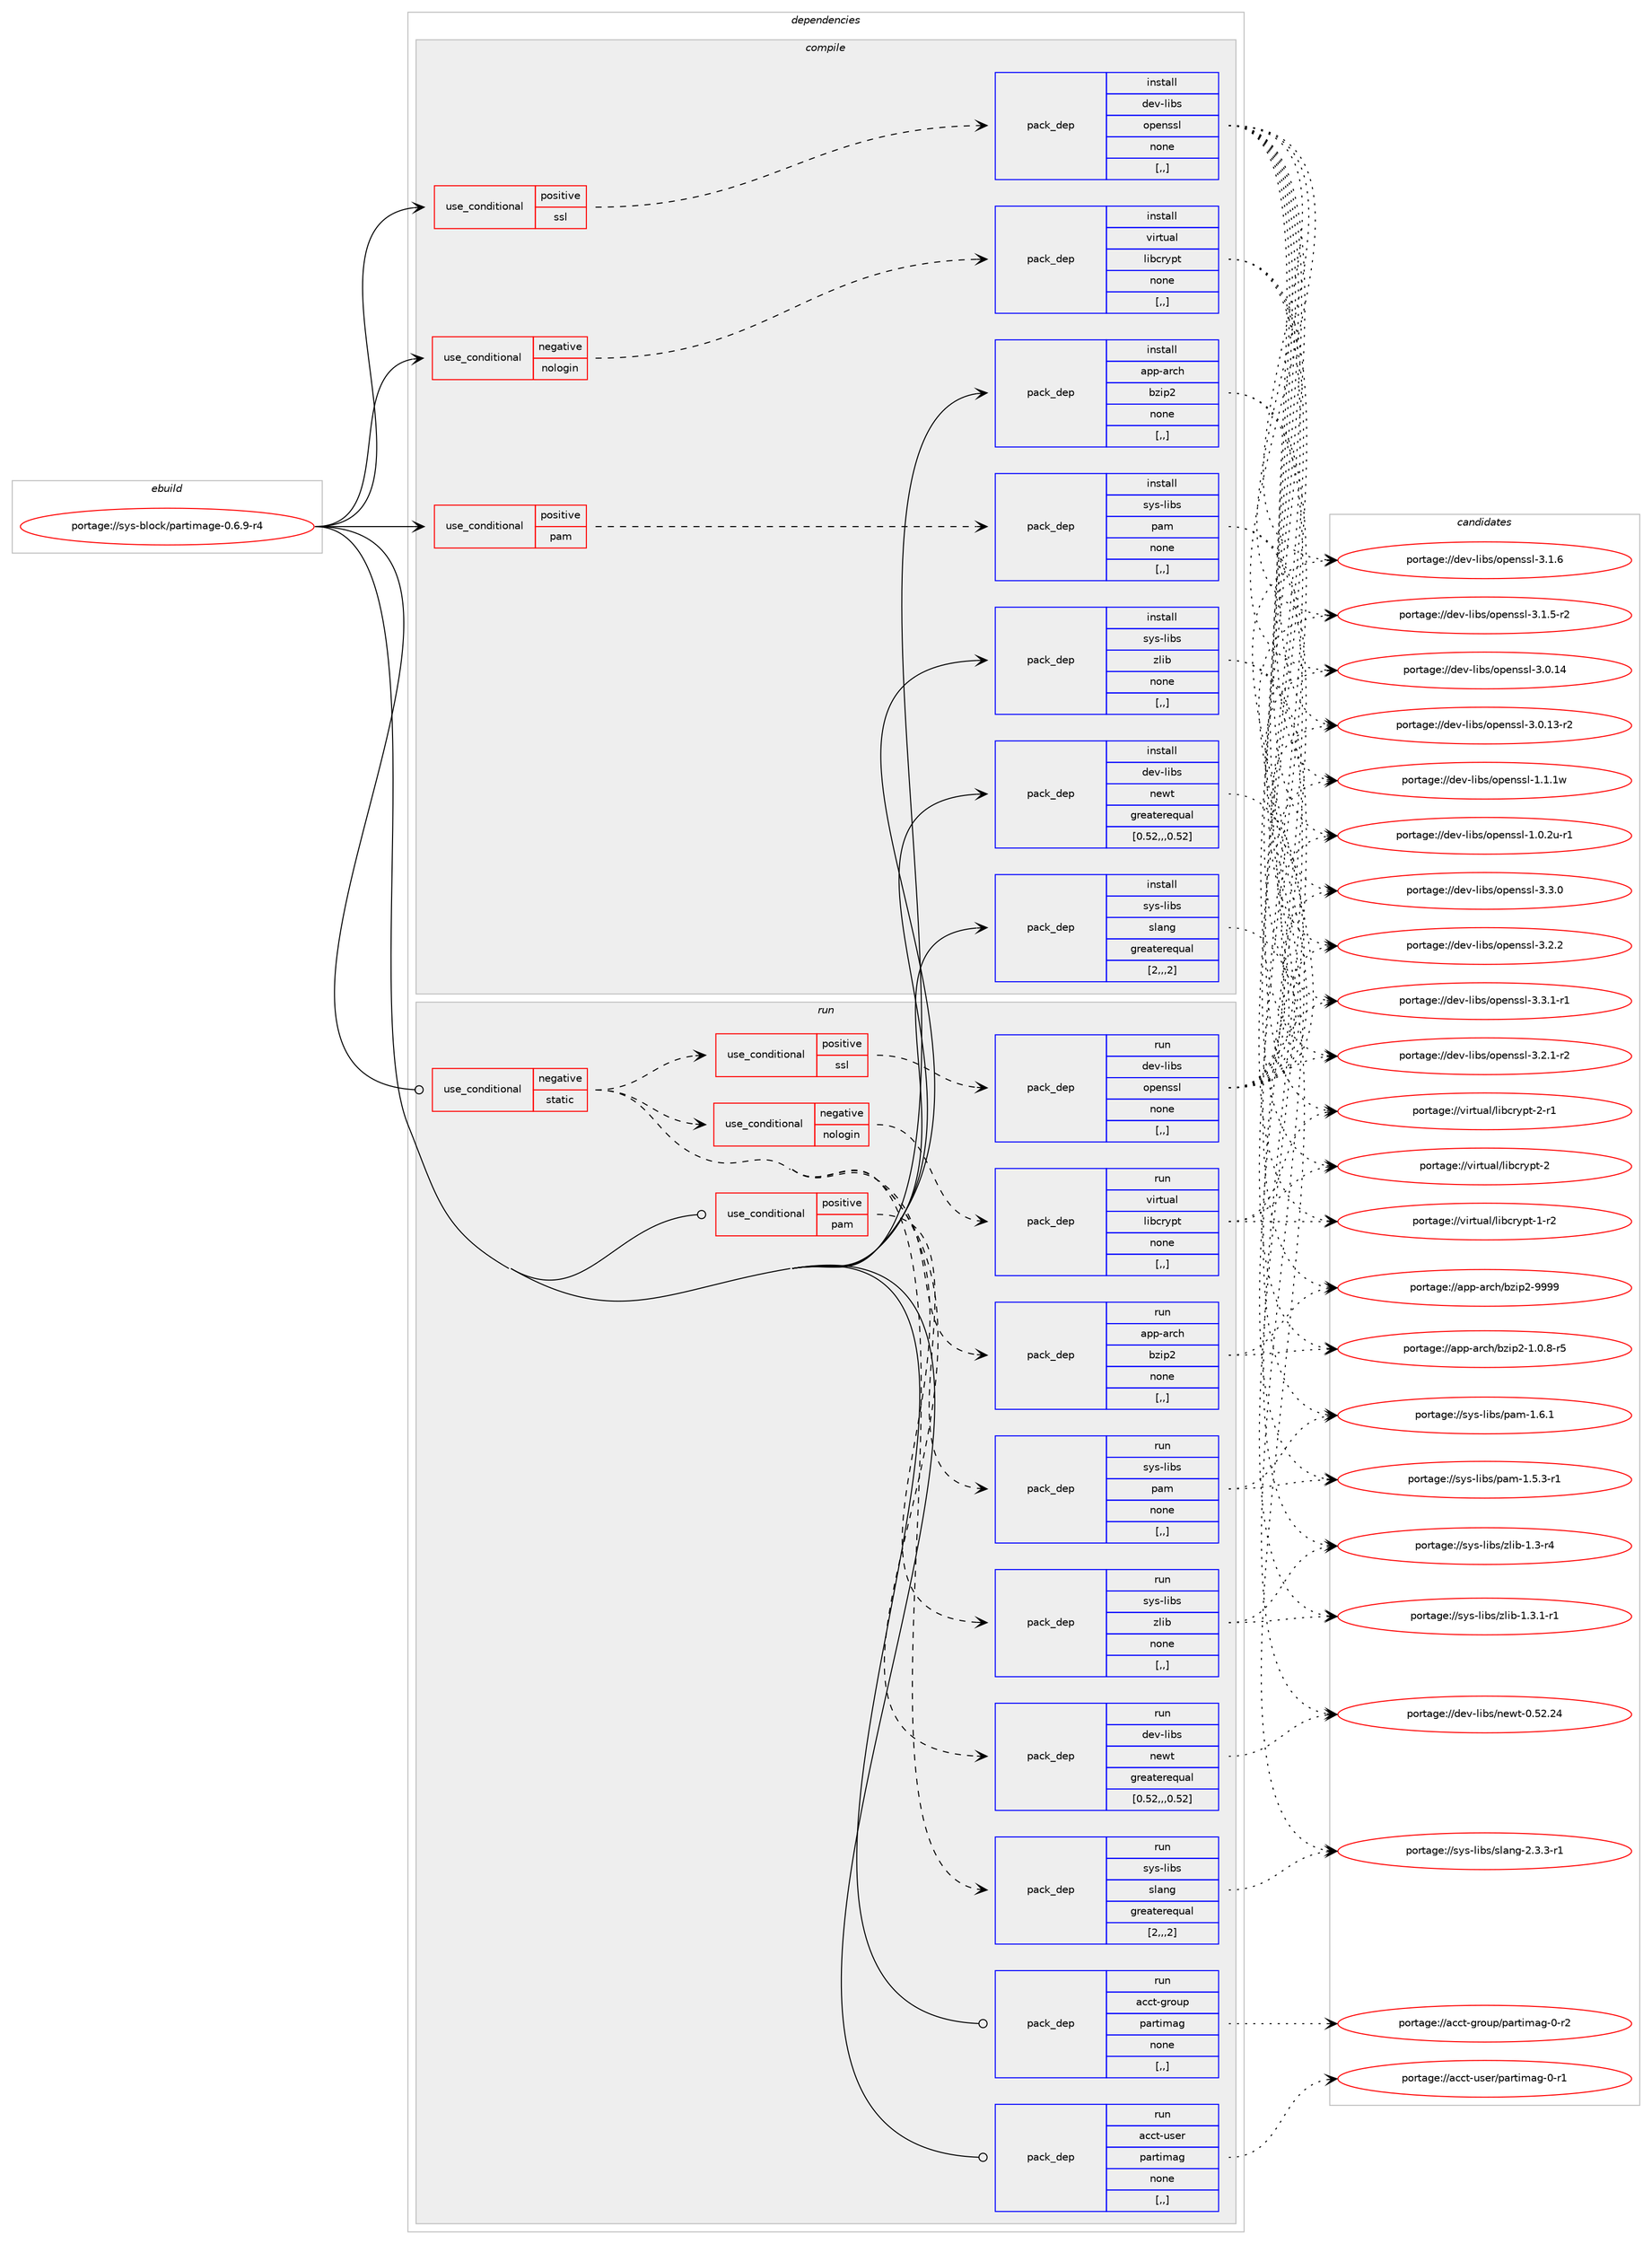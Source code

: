 digraph prolog {

# *************
# Graph options
# *************

newrank=true;
concentrate=true;
compound=true;
graph [rankdir=LR,fontname=Helvetica,fontsize=10,ranksep=1.5];#, ranksep=2.5, nodesep=0.2];
edge  [arrowhead=vee];
node  [fontname=Helvetica,fontsize=10];

# **********
# The ebuild
# **********

subgraph cluster_leftcol {
color=gray;
label=<<i>ebuild</i>>;
id [label="portage://sys-block/partimage-0.6.9-r4", color=red, width=4, href="../sys-block/partimage-0.6.9-r4.svg"];
}

# ****************
# The dependencies
# ****************

subgraph cluster_midcol {
color=gray;
label=<<i>dependencies</i>>;
subgraph cluster_compile {
fillcolor="#eeeeee";
style=filled;
label=<<i>compile</i>>;
subgraph cond113726 {
dependency428346 [label=<<TABLE BORDER="0" CELLBORDER="1" CELLSPACING="0" CELLPADDING="4"><TR><TD ROWSPAN="3" CELLPADDING="10">use_conditional</TD></TR><TR><TD>negative</TD></TR><TR><TD>nologin</TD></TR></TABLE>>, shape=none, color=red];
subgraph pack311684 {
dependency428347 [label=<<TABLE BORDER="0" CELLBORDER="1" CELLSPACING="0" CELLPADDING="4" WIDTH="220"><TR><TD ROWSPAN="6" CELLPADDING="30">pack_dep</TD></TR><TR><TD WIDTH="110">install</TD></TR><TR><TD>virtual</TD></TR><TR><TD>libcrypt</TD></TR><TR><TD>none</TD></TR><TR><TD>[,,]</TD></TR></TABLE>>, shape=none, color=blue];
}
dependency428346:e -> dependency428347:w [weight=20,style="dashed",arrowhead="vee"];
}
id:e -> dependency428346:w [weight=20,style="solid",arrowhead="vee"];
subgraph cond113727 {
dependency428348 [label=<<TABLE BORDER="0" CELLBORDER="1" CELLSPACING="0" CELLPADDING="4"><TR><TD ROWSPAN="3" CELLPADDING="10">use_conditional</TD></TR><TR><TD>positive</TD></TR><TR><TD>pam</TD></TR></TABLE>>, shape=none, color=red];
subgraph pack311685 {
dependency428349 [label=<<TABLE BORDER="0" CELLBORDER="1" CELLSPACING="0" CELLPADDING="4" WIDTH="220"><TR><TD ROWSPAN="6" CELLPADDING="30">pack_dep</TD></TR><TR><TD WIDTH="110">install</TD></TR><TR><TD>sys-libs</TD></TR><TR><TD>pam</TD></TR><TR><TD>none</TD></TR><TR><TD>[,,]</TD></TR></TABLE>>, shape=none, color=blue];
}
dependency428348:e -> dependency428349:w [weight=20,style="dashed",arrowhead="vee"];
}
id:e -> dependency428348:w [weight=20,style="solid",arrowhead="vee"];
subgraph cond113728 {
dependency428350 [label=<<TABLE BORDER="0" CELLBORDER="1" CELLSPACING="0" CELLPADDING="4"><TR><TD ROWSPAN="3" CELLPADDING="10">use_conditional</TD></TR><TR><TD>positive</TD></TR><TR><TD>ssl</TD></TR></TABLE>>, shape=none, color=red];
subgraph pack311686 {
dependency428351 [label=<<TABLE BORDER="0" CELLBORDER="1" CELLSPACING="0" CELLPADDING="4" WIDTH="220"><TR><TD ROWSPAN="6" CELLPADDING="30">pack_dep</TD></TR><TR><TD WIDTH="110">install</TD></TR><TR><TD>dev-libs</TD></TR><TR><TD>openssl</TD></TR><TR><TD>none</TD></TR><TR><TD>[,,]</TD></TR></TABLE>>, shape=none, color=blue];
}
dependency428350:e -> dependency428351:w [weight=20,style="dashed",arrowhead="vee"];
}
id:e -> dependency428350:w [weight=20,style="solid",arrowhead="vee"];
subgraph pack311687 {
dependency428352 [label=<<TABLE BORDER="0" CELLBORDER="1" CELLSPACING="0" CELLPADDING="4" WIDTH="220"><TR><TD ROWSPAN="6" CELLPADDING="30">pack_dep</TD></TR><TR><TD WIDTH="110">install</TD></TR><TR><TD>app-arch</TD></TR><TR><TD>bzip2</TD></TR><TR><TD>none</TD></TR><TR><TD>[,,]</TD></TR></TABLE>>, shape=none, color=blue];
}
id:e -> dependency428352:w [weight=20,style="solid",arrowhead="vee"];
subgraph pack311688 {
dependency428353 [label=<<TABLE BORDER="0" CELLBORDER="1" CELLSPACING="0" CELLPADDING="4" WIDTH="220"><TR><TD ROWSPAN="6" CELLPADDING="30">pack_dep</TD></TR><TR><TD WIDTH="110">install</TD></TR><TR><TD>dev-libs</TD></TR><TR><TD>newt</TD></TR><TR><TD>greaterequal</TD></TR><TR><TD>[0.52,,,0.52]</TD></TR></TABLE>>, shape=none, color=blue];
}
id:e -> dependency428353:w [weight=20,style="solid",arrowhead="vee"];
subgraph pack311689 {
dependency428354 [label=<<TABLE BORDER="0" CELLBORDER="1" CELLSPACING="0" CELLPADDING="4" WIDTH="220"><TR><TD ROWSPAN="6" CELLPADDING="30">pack_dep</TD></TR><TR><TD WIDTH="110">install</TD></TR><TR><TD>sys-libs</TD></TR><TR><TD>slang</TD></TR><TR><TD>greaterequal</TD></TR><TR><TD>[2,,,2]</TD></TR></TABLE>>, shape=none, color=blue];
}
id:e -> dependency428354:w [weight=20,style="solid",arrowhead="vee"];
subgraph pack311690 {
dependency428355 [label=<<TABLE BORDER="0" CELLBORDER="1" CELLSPACING="0" CELLPADDING="4" WIDTH="220"><TR><TD ROWSPAN="6" CELLPADDING="30">pack_dep</TD></TR><TR><TD WIDTH="110">install</TD></TR><TR><TD>sys-libs</TD></TR><TR><TD>zlib</TD></TR><TR><TD>none</TD></TR><TR><TD>[,,]</TD></TR></TABLE>>, shape=none, color=blue];
}
id:e -> dependency428355:w [weight=20,style="solid",arrowhead="vee"];
}
subgraph cluster_compileandrun {
fillcolor="#eeeeee";
style=filled;
label=<<i>compile and run</i>>;
}
subgraph cluster_run {
fillcolor="#eeeeee";
style=filled;
label=<<i>run</i>>;
subgraph cond113729 {
dependency428356 [label=<<TABLE BORDER="0" CELLBORDER="1" CELLSPACING="0" CELLPADDING="4"><TR><TD ROWSPAN="3" CELLPADDING="10">use_conditional</TD></TR><TR><TD>negative</TD></TR><TR><TD>static</TD></TR></TABLE>>, shape=none, color=red];
subgraph pack311691 {
dependency428357 [label=<<TABLE BORDER="0" CELLBORDER="1" CELLSPACING="0" CELLPADDING="4" WIDTH="220"><TR><TD ROWSPAN="6" CELLPADDING="30">pack_dep</TD></TR><TR><TD WIDTH="110">run</TD></TR><TR><TD>app-arch</TD></TR><TR><TD>bzip2</TD></TR><TR><TD>none</TD></TR><TR><TD>[,,]</TD></TR></TABLE>>, shape=none, color=blue];
}
dependency428356:e -> dependency428357:w [weight=20,style="dashed",arrowhead="vee"];
subgraph pack311692 {
dependency428358 [label=<<TABLE BORDER="0" CELLBORDER="1" CELLSPACING="0" CELLPADDING="4" WIDTH="220"><TR><TD ROWSPAN="6" CELLPADDING="30">pack_dep</TD></TR><TR><TD WIDTH="110">run</TD></TR><TR><TD>dev-libs</TD></TR><TR><TD>newt</TD></TR><TR><TD>greaterequal</TD></TR><TR><TD>[0.52,,,0.52]</TD></TR></TABLE>>, shape=none, color=blue];
}
dependency428356:e -> dependency428358:w [weight=20,style="dashed",arrowhead="vee"];
subgraph pack311693 {
dependency428359 [label=<<TABLE BORDER="0" CELLBORDER="1" CELLSPACING="0" CELLPADDING="4" WIDTH="220"><TR><TD ROWSPAN="6" CELLPADDING="30">pack_dep</TD></TR><TR><TD WIDTH="110">run</TD></TR><TR><TD>sys-libs</TD></TR><TR><TD>slang</TD></TR><TR><TD>greaterequal</TD></TR><TR><TD>[2,,,2]</TD></TR></TABLE>>, shape=none, color=blue];
}
dependency428356:e -> dependency428359:w [weight=20,style="dashed",arrowhead="vee"];
subgraph pack311694 {
dependency428360 [label=<<TABLE BORDER="0" CELLBORDER="1" CELLSPACING="0" CELLPADDING="4" WIDTH="220"><TR><TD ROWSPAN="6" CELLPADDING="30">pack_dep</TD></TR><TR><TD WIDTH="110">run</TD></TR><TR><TD>sys-libs</TD></TR><TR><TD>zlib</TD></TR><TR><TD>none</TD></TR><TR><TD>[,,]</TD></TR></TABLE>>, shape=none, color=blue];
}
dependency428356:e -> dependency428360:w [weight=20,style="dashed",arrowhead="vee"];
subgraph cond113730 {
dependency428361 [label=<<TABLE BORDER="0" CELLBORDER="1" CELLSPACING="0" CELLPADDING="4"><TR><TD ROWSPAN="3" CELLPADDING="10">use_conditional</TD></TR><TR><TD>negative</TD></TR><TR><TD>nologin</TD></TR></TABLE>>, shape=none, color=red];
subgraph pack311695 {
dependency428362 [label=<<TABLE BORDER="0" CELLBORDER="1" CELLSPACING="0" CELLPADDING="4" WIDTH="220"><TR><TD ROWSPAN="6" CELLPADDING="30">pack_dep</TD></TR><TR><TD WIDTH="110">run</TD></TR><TR><TD>virtual</TD></TR><TR><TD>libcrypt</TD></TR><TR><TD>none</TD></TR><TR><TD>[,,]</TD></TR></TABLE>>, shape=none, color=blue];
}
dependency428361:e -> dependency428362:w [weight=20,style="dashed",arrowhead="vee"];
}
dependency428356:e -> dependency428361:w [weight=20,style="dashed",arrowhead="vee"];
subgraph cond113731 {
dependency428363 [label=<<TABLE BORDER="0" CELLBORDER="1" CELLSPACING="0" CELLPADDING="4"><TR><TD ROWSPAN="3" CELLPADDING="10">use_conditional</TD></TR><TR><TD>positive</TD></TR><TR><TD>ssl</TD></TR></TABLE>>, shape=none, color=red];
subgraph pack311696 {
dependency428364 [label=<<TABLE BORDER="0" CELLBORDER="1" CELLSPACING="0" CELLPADDING="4" WIDTH="220"><TR><TD ROWSPAN="6" CELLPADDING="30">pack_dep</TD></TR><TR><TD WIDTH="110">run</TD></TR><TR><TD>dev-libs</TD></TR><TR><TD>openssl</TD></TR><TR><TD>none</TD></TR><TR><TD>[,,]</TD></TR></TABLE>>, shape=none, color=blue];
}
dependency428363:e -> dependency428364:w [weight=20,style="dashed",arrowhead="vee"];
}
dependency428356:e -> dependency428363:w [weight=20,style="dashed",arrowhead="vee"];
}
id:e -> dependency428356:w [weight=20,style="solid",arrowhead="odot"];
subgraph cond113732 {
dependency428365 [label=<<TABLE BORDER="0" CELLBORDER="1" CELLSPACING="0" CELLPADDING="4"><TR><TD ROWSPAN="3" CELLPADDING="10">use_conditional</TD></TR><TR><TD>positive</TD></TR><TR><TD>pam</TD></TR></TABLE>>, shape=none, color=red];
subgraph pack311697 {
dependency428366 [label=<<TABLE BORDER="0" CELLBORDER="1" CELLSPACING="0" CELLPADDING="4" WIDTH="220"><TR><TD ROWSPAN="6" CELLPADDING="30">pack_dep</TD></TR><TR><TD WIDTH="110">run</TD></TR><TR><TD>sys-libs</TD></TR><TR><TD>pam</TD></TR><TR><TD>none</TD></TR><TR><TD>[,,]</TD></TR></TABLE>>, shape=none, color=blue];
}
dependency428365:e -> dependency428366:w [weight=20,style="dashed",arrowhead="vee"];
}
id:e -> dependency428365:w [weight=20,style="solid",arrowhead="odot"];
subgraph pack311698 {
dependency428367 [label=<<TABLE BORDER="0" CELLBORDER="1" CELLSPACING="0" CELLPADDING="4" WIDTH="220"><TR><TD ROWSPAN="6" CELLPADDING="30">pack_dep</TD></TR><TR><TD WIDTH="110">run</TD></TR><TR><TD>acct-group</TD></TR><TR><TD>partimag</TD></TR><TR><TD>none</TD></TR><TR><TD>[,,]</TD></TR></TABLE>>, shape=none, color=blue];
}
id:e -> dependency428367:w [weight=20,style="solid",arrowhead="odot"];
subgraph pack311699 {
dependency428368 [label=<<TABLE BORDER="0" CELLBORDER="1" CELLSPACING="0" CELLPADDING="4" WIDTH="220"><TR><TD ROWSPAN="6" CELLPADDING="30">pack_dep</TD></TR><TR><TD WIDTH="110">run</TD></TR><TR><TD>acct-user</TD></TR><TR><TD>partimag</TD></TR><TR><TD>none</TD></TR><TR><TD>[,,]</TD></TR></TABLE>>, shape=none, color=blue];
}
id:e -> dependency428368:w [weight=20,style="solid",arrowhead="odot"];
}
}

# **************
# The candidates
# **************

subgraph cluster_choices {
rank=same;
color=gray;
label=<<i>candidates</i>>;

subgraph choice311684 {
color=black;
nodesep=1;
choice1181051141161179710847108105989911412111211645504511449 [label="portage://virtual/libcrypt-2-r1", color=red, width=4,href="../virtual/libcrypt-2-r1.svg"];
choice118105114116117971084710810598991141211121164550 [label="portage://virtual/libcrypt-2", color=red, width=4,href="../virtual/libcrypt-2.svg"];
choice1181051141161179710847108105989911412111211645494511450 [label="portage://virtual/libcrypt-1-r2", color=red, width=4,href="../virtual/libcrypt-1-r2.svg"];
dependency428347:e -> choice1181051141161179710847108105989911412111211645504511449:w [style=dotted,weight="100"];
dependency428347:e -> choice118105114116117971084710810598991141211121164550:w [style=dotted,weight="100"];
dependency428347:e -> choice1181051141161179710847108105989911412111211645494511450:w [style=dotted,weight="100"];
}
subgraph choice311685 {
color=black;
nodesep=1;
choice11512111545108105981154711297109454946544649 [label="portage://sys-libs/pam-1.6.1", color=red, width=4,href="../sys-libs/pam-1.6.1.svg"];
choice115121115451081059811547112971094549465346514511449 [label="portage://sys-libs/pam-1.5.3-r1", color=red, width=4,href="../sys-libs/pam-1.5.3-r1.svg"];
dependency428349:e -> choice11512111545108105981154711297109454946544649:w [style=dotted,weight="100"];
dependency428349:e -> choice115121115451081059811547112971094549465346514511449:w [style=dotted,weight="100"];
}
subgraph choice311686 {
color=black;
nodesep=1;
choice1001011184510810598115471111121011101151151084551465146494511449 [label="portage://dev-libs/openssl-3.3.1-r1", color=red, width=4,href="../dev-libs/openssl-3.3.1-r1.svg"];
choice100101118451081059811547111112101110115115108455146514648 [label="portage://dev-libs/openssl-3.3.0", color=red, width=4,href="../dev-libs/openssl-3.3.0.svg"];
choice100101118451081059811547111112101110115115108455146504650 [label="portage://dev-libs/openssl-3.2.2", color=red, width=4,href="../dev-libs/openssl-3.2.2.svg"];
choice1001011184510810598115471111121011101151151084551465046494511450 [label="portage://dev-libs/openssl-3.2.1-r2", color=red, width=4,href="../dev-libs/openssl-3.2.1-r2.svg"];
choice100101118451081059811547111112101110115115108455146494654 [label="portage://dev-libs/openssl-3.1.6", color=red, width=4,href="../dev-libs/openssl-3.1.6.svg"];
choice1001011184510810598115471111121011101151151084551464946534511450 [label="portage://dev-libs/openssl-3.1.5-r2", color=red, width=4,href="../dev-libs/openssl-3.1.5-r2.svg"];
choice10010111845108105981154711111210111011511510845514648464952 [label="portage://dev-libs/openssl-3.0.14", color=red, width=4,href="../dev-libs/openssl-3.0.14.svg"];
choice100101118451081059811547111112101110115115108455146484649514511450 [label="portage://dev-libs/openssl-3.0.13-r2", color=red, width=4,href="../dev-libs/openssl-3.0.13-r2.svg"];
choice100101118451081059811547111112101110115115108454946494649119 [label="portage://dev-libs/openssl-1.1.1w", color=red, width=4,href="../dev-libs/openssl-1.1.1w.svg"];
choice1001011184510810598115471111121011101151151084549464846501174511449 [label="portage://dev-libs/openssl-1.0.2u-r1", color=red, width=4,href="../dev-libs/openssl-1.0.2u-r1.svg"];
dependency428351:e -> choice1001011184510810598115471111121011101151151084551465146494511449:w [style=dotted,weight="100"];
dependency428351:e -> choice100101118451081059811547111112101110115115108455146514648:w [style=dotted,weight="100"];
dependency428351:e -> choice100101118451081059811547111112101110115115108455146504650:w [style=dotted,weight="100"];
dependency428351:e -> choice1001011184510810598115471111121011101151151084551465046494511450:w [style=dotted,weight="100"];
dependency428351:e -> choice100101118451081059811547111112101110115115108455146494654:w [style=dotted,weight="100"];
dependency428351:e -> choice1001011184510810598115471111121011101151151084551464946534511450:w [style=dotted,weight="100"];
dependency428351:e -> choice10010111845108105981154711111210111011511510845514648464952:w [style=dotted,weight="100"];
dependency428351:e -> choice100101118451081059811547111112101110115115108455146484649514511450:w [style=dotted,weight="100"];
dependency428351:e -> choice100101118451081059811547111112101110115115108454946494649119:w [style=dotted,weight="100"];
dependency428351:e -> choice1001011184510810598115471111121011101151151084549464846501174511449:w [style=dotted,weight="100"];
}
subgraph choice311687 {
color=black;
nodesep=1;
choice971121124597114991044798122105112504557575757 [label="portage://app-arch/bzip2-9999", color=red, width=4,href="../app-arch/bzip2-9999.svg"];
choice971121124597114991044798122105112504549464846564511453 [label="portage://app-arch/bzip2-1.0.8-r5", color=red, width=4,href="../app-arch/bzip2-1.0.8-r5.svg"];
dependency428352:e -> choice971121124597114991044798122105112504557575757:w [style=dotted,weight="100"];
dependency428352:e -> choice971121124597114991044798122105112504549464846564511453:w [style=dotted,weight="100"];
}
subgraph choice311688 {
color=black;
nodesep=1;
choice1001011184510810598115471101011191164548465350465052 [label="portage://dev-libs/newt-0.52.24", color=red, width=4,href="../dev-libs/newt-0.52.24.svg"];
dependency428353:e -> choice1001011184510810598115471101011191164548465350465052:w [style=dotted,weight="100"];
}
subgraph choice311689 {
color=black;
nodesep=1;
choice115121115451081059811547115108971101034550465146514511449 [label="portage://sys-libs/slang-2.3.3-r1", color=red, width=4,href="../sys-libs/slang-2.3.3-r1.svg"];
dependency428354:e -> choice115121115451081059811547115108971101034550465146514511449:w [style=dotted,weight="100"];
}
subgraph choice311690 {
color=black;
nodesep=1;
choice115121115451081059811547122108105984549465146494511449 [label="portage://sys-libs/zlib-1.3.1-r1", color=red, width=4,href="../sys-libs/zlib-1.3.1-r1.svg"];
choice11512111545108105981154712210810598454946514511452 [label="portage://sys-libs/zlib-1.3-r4", color=red, width=4,href="../sys-libs/zlib-1.3-r4.svg"];
dependency428355:e -> choice115121115451081059811547122108105984549465146494511449:w [style=dotted,weight="100"];
dependency428355:e -> choice11512111545108105981154712210810598454946514511452:w [style=dotted,weight="100"];
}
subgraph choice311691 {
color=black;
nodesep=1;
choice971121124597114991044798122105112504557575757 [label="portage://app-arch/bzip2-9999", color=red, width=4,href="../app-arch/bzip2-9999.svg"];
choice971121124597114991044798122105112504549464846564511453 [label="portage://app-arch/bzip2-1.0.8-r5", color=red, width=4,href="../app-arch/bzip2-1.0.8-r5.svg"];
dependency428357:e -> choice971121124597114991044798122105112504557575757:w [style=dotted,weight="100"];
dependency428357:e -> choice971121124597114991044798122105112504549464846564511453:w [style=dotted,weight="100"];
}
subgraph choice311692 {
color=black;
nodesep=1;
choice1001011184510810598115471101011191164548465350465052 [label="portage://dev-libs/newt-0.52.24", color=red, width=4,href="../dev-libs/newt-0.52.24.svg"];
dependency428358:e -> choice1001011184510810598115471101011191164548465350465052:w [style=dotted,weight="100"];
}
subgraph choice311693 {
color=black;
nodesep=1;
choice115121115451081059811547115108971101034550465146514511449 [label="portage://sys-libs/slang-2.3.3-r1", color=red, width=4,href="../sys-libs/slang-2.3.3-r1.svg"];
dependency428359:e -> choice115121115451081059811547115108971101034550465146514511449:w [style=dotted,weight="100"];
}
subgraph choice311694 {
color=black;
nodesep=1;
choice115121115451081059811547122108105984549465146494511449 [label="portage://sys-libs/zlib-1.3.1-r1", color=red, width=4,href="../sys-libs/zlib-1.3.1-r1.svg"];
choice11512111545108105981154712210810598454946514511452 [label="portage://sys-libs/zlib-1.3-r4", color=red, width=4,href="../sys-libs/zlib-1.3-r4.svg"];
dependency428360:e -> choice115121115451081059811547122108105984549465146494511449:w [style=dotted,weight="100"];
dependency428360:e -> choice11512111545108105981154712210810598454946514511452:w [style=dotted,weight="100"];
}
subgraph choice311695 {
color=black;
nodesep=1;
choice1181051141161179710847108105989911412111211645504511449 [label="portage://virtual/libcrypt-2-r1", color=red, width=4,href="../virtual/libcrypt-2-r1.svg"];
choice118105114116117971084710810598991141211121164550 [label="portage://virtual/libcrypt-2", color=red, width=4,href="../virtual/libcrypt-2.svg"];
choice1181051141161179710847108105989911412111211645494511450 [label="portage://virtual/libcrypt-1-r2", color=red, width=4,href="../virtual/libcrypt-1-r2.svg"];
dependency428362:e -> choice1181051141161179710847108105989911412111211645504511449:w [style=dotted,weight="100"];
dependency428362:e -> choice118105114116117971084710810598991141211121164550:w [style=dotted,weight="100"];
dependency428362:e -> choice1181051141161179710847108105989911412111211645494511450:w [style=dotted,weight="100"];
}
subgraph choice311696 {
color=black;
nodesep=1;
choice1001011184510810598115471111121011101151151084551465146494511449 [label="portage://dev-libs/openssl-3.3.1-r1", color=red, width=4,href="../dev-libs/openssl-3.3.1-r1.svg"];
choice100101118451081059811547111112101110115115108455146514648 [label="portage://dev-libs/openssl-3.3.0", color=red, width=4,href="../dev-libs/openssl-3.3.0.svg"];
choice100101118451081059811547111112101110115115108455146504650 [label="portage://dev-libs/openssl-3.2.2", color=red, width=4,href="../dev-libs/openssl-3.2.2.svg"];
choice1001011184510810598115471111121011101151151084551465046494511450 [label="portage://dev-libs/openssl-3.2.1-r2", color=red, width=4,href="../dev-libs/openssl-3.2.1-r2.svg"];
choice100101118451081059811547111112101110115115108455146494654 [label="portage://dev-libs/openssl-3.1.6", color=red, width=4,href="../dev-libs/openssl-3.1.6.svg"];
choice1001011184510810598115471111121011101151151084551464946534511450 [label="portage://dev-libs/openssl-3.1.5-r2", color=red, width=4,href="../dev-libs/openssl-3.1.5-r2.svg"];
choice10010111845108105981154711111210111011511510845514648464952 [label="portage://dev-libs/openssl-3.0.14", color=red, width=4,href="../dev-libs/openssl-3.0.14.svg"];
choice100101118451081059811547111112101110115115108455146484649514511450 [label="portage://dev-libs/openssl-3.0.13-r2", color=red, width=4,href="../dev-libs/openssl-3.0.13-r2.svg"];
choice100101118451081059811547111112101110115115108454946494649119 [label="portage://dev-libs/openssl-1.1.1w", color=red, width=4,href="../dev-libs/openssl-1.1.1w.svg"];
choice1001011184510810598115471111121011101151151084549464846501174511449 [label="portage://dev-libs/openssl-1.0.2u-r1", color=red, width=4,href="../dev-libs/openssl-1.0.2u-r1.svg"];
dependency428364:e -> choice1001011184510810598115471111121011101151151084551465146494511449:w [style=dotted,weight="100"];
dependency428364:e -> choice100101118451081059811547111112101110115115108455146514648:w [style=dotted,weight="100"];
dependency428364:e -> choice100101118451081059811547111112101110115115108455146504650:w [style=dotted,weight="100"];
dependency428364:e -> choice1001011184510810598115471111121011101151151084551465046494511450:w [style=dotted,weight="100"];
dependency428364:e -> choice100101118451081059811547111112101110115115108455146494654:w [style=dotted,weight="100"];
dependency428364:e -> choice1001011184510810598115471111121011101151151084551464946534511450:w [style=dotted,weight="100"];
dependency428364:e -> choice10010111845108105981154711111210111011511510845514648464952:w [style=dotted,weight="100"];
dependency428364:e -> choice100101118451081059811547111112101110115115108455146484649514511450:w [style=dotted,weight="100"];
dependency428364:e -> choice100101118451081059811547111112101110115115108454946494649119:w [style=dotted,weight="100"];
dependency428364:e -> choice1001011184510810598115471111121011101151151084549464846501174511449:w [style=dotted,weight="100"];
}
subgraph choice311697 {
color=black;
nodesep=1;
choice11512111545108105981154711297109454946544649 [label="portage://sys-libs/pam-1.6.1", color=red, width=4,href="../sys-libs/pam-1.6.1.svg"];
choice115121115451081059811547112971094549465346514511449 [label="portage://sys-libs/pam-1.5.3-r1", color=red, width=4,href="../sys-libs/pam-1.5.3-r1.svg"];
dependency428366:e -> choice11512111545108105981154711297109454946544649:w [style=dotted,weight="100"];
dependency428366:e -> choice115121115451081059811547112971094549465346514511449:w [style=dotted,weight="100"];
}
subgraph choice311698 {
color=black;
nodesep=1;
choice9799991164510311411111711247112971141161051099710345484511450 [label="portage://acct-group/partimag-0-r2", color=red, width=4,href="../acct-group/partimag-0-r2.svg"];
dependency428367:e -> choice9799991164510311411111711247112971141161051099710345484511450:w [style=dotted,weight="100"];
}
subgraph choice311699 {
color=black;
nodesep=1;
choice9799991164511711510111447112971141161051099710345484511449 [label="portage://acct-user/partimag-0-r1", color=red, width=4,href="../acct-user/partimag-0-r1.svg"];
dependency428368:e -> choice9799991164511711510111447112971141161051099710345484511449:w [style=dotted,weight="100"];
}
}

}
